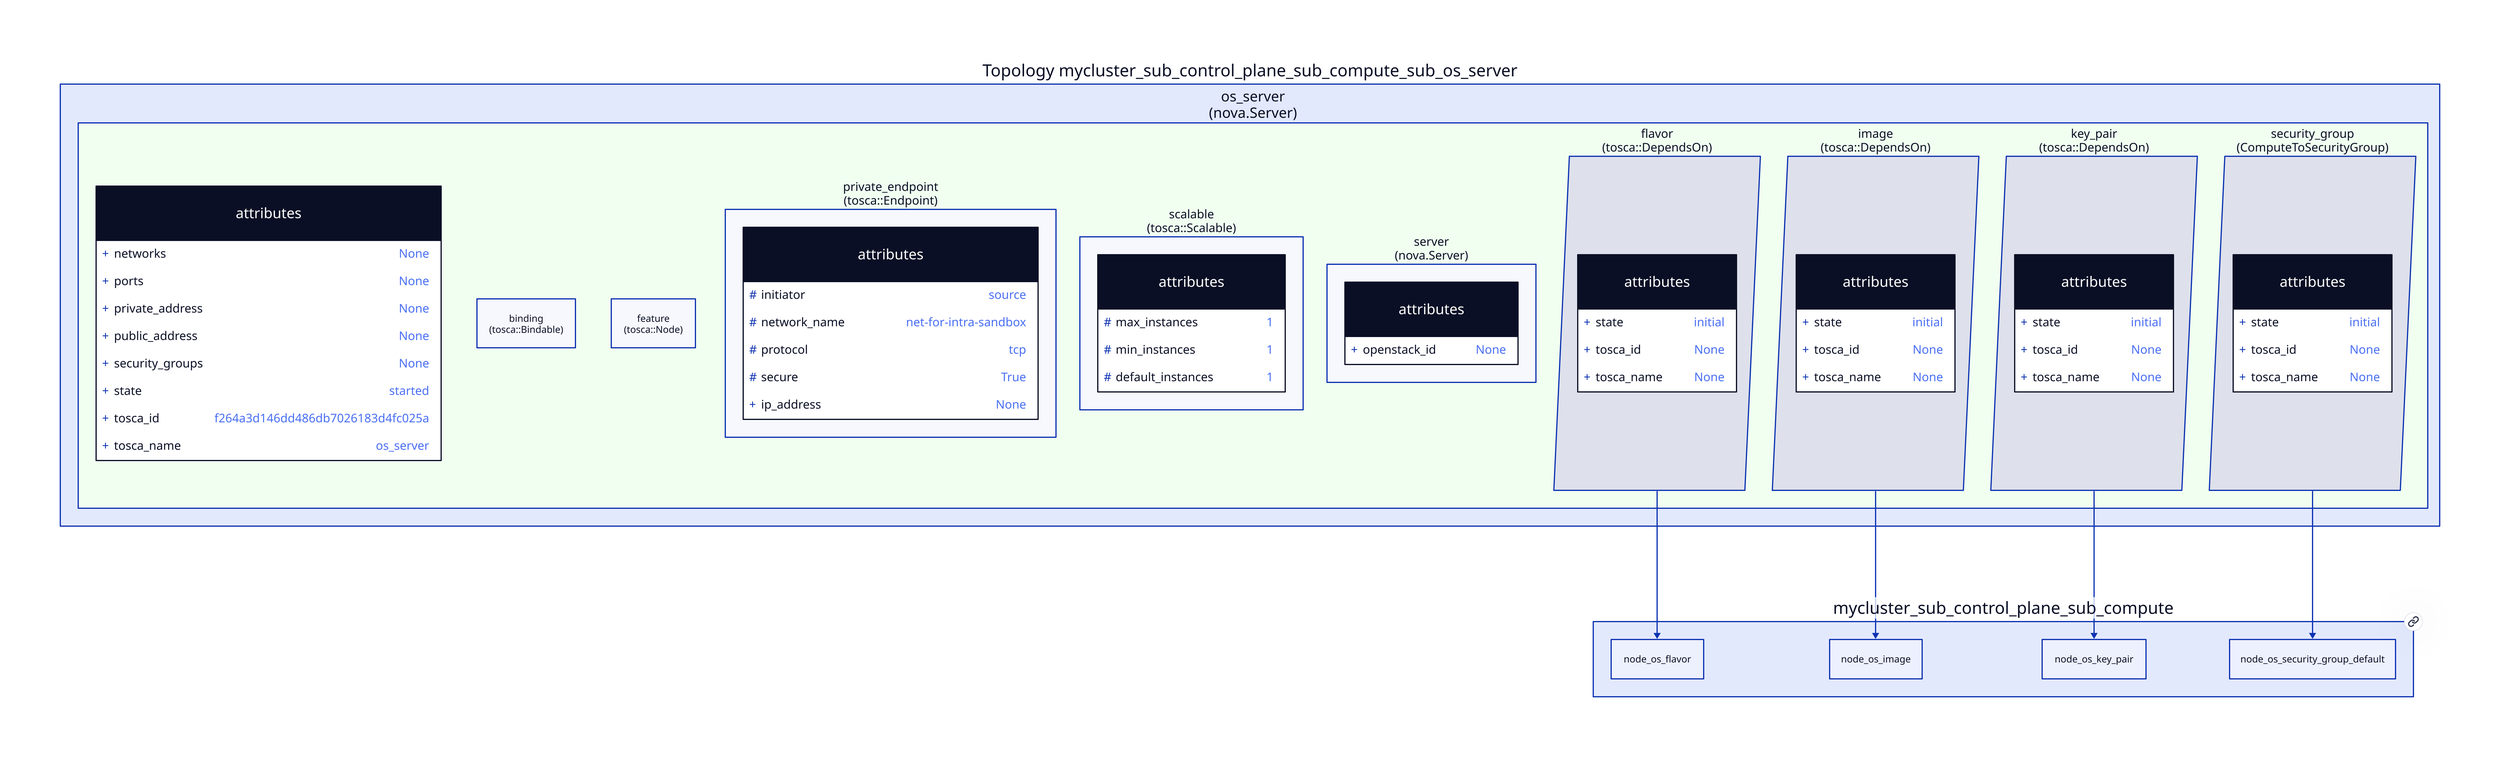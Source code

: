 
  mycluster_sub_control_plane_sub_compute_sub_os_server: "Topology mycluster_sub_control_plane_sub_compute_sub_os_server" {
  
  node_os_server: "os_server\n(nova.Server)" {
  
    style { fill: honeydew }
    
  attributes {
    shape: class
  
    +networks: "None"
    
    +ports: "None"
    
    +private_address: "None"
    
    +public_address: "None"
    
    +security_groups: "None"
    
    +state: "started"
    
    +tosca_id: "f264a3d146dd486db7026183d4fc025a"
    
    +tosca_name: "os_server"
    
  }
  
  binding: "binding\n(tosca::Bindable)" {
  
  }
  
  feature: "feature\n(tosca::Node)" {
  
  }
  
  private_endpoint: "private_endpoint\n(tosca::Endpoint)" {
  
  attributes {
    shape: class
  
    \#initiator: "source"
    
    \#network_name: "net-for-intra-sandbox"
    
    \#protocol: "tcp"
    
    \#secure: "True"
    
    +ip_address: "None"
    
  }
  
  }
  
  scalable: "scalable\n(tosca::Scalable)" {
  
  attributes {
    shape: class
  
    \#max_instances: "1"
    
    \#min_instances: "1"
    
    \#default_instances: "1"
    
  }
  
  }
  
  server: "server\n(nova.Server)" {
  
  attributes {
    shape: class
  
    +openstack_id: "None"
    
  }
  
  }
  
  rel_flavor: "flavor\n(tosca::DependsOn)" {
    shape: parallelogram
  
  attributes {
    shape: class
  
    +state: "initial"
    
    +tosca_id: "None"
    
    +tosca_name: "None"
    
  }
  
  }
  
  rel_image: "image\n(tosca::DependsOn)" {
    shape: parallelogram
  
  attributes {
    shape: class
  
    +state: "initial"
    
    +tosca_id: "None"
    
    +tosca_name: "None"
    
  }
  
  }
  
  rel_key_pair: "key_pair\n(tosca::DependsOn)" {
    shape: parallelogram
  
  attributes {
    shape: class
  
    +state: "initial"
    
    +tosca_id: "None"
    
    +tosca_name: "None"
    
  }
  
  }
  
  rel_security_group: "security_group\n(ComputeToSecurityGroup)" {
    shape: parallelogram
  
  attributes {
    shape: class
  
    +state: "initial"
    
    +tosca_id: "None"
    
    +tosca_name: "None"
    
  }
  
  }
  
  }
  
  }
  
      mycluster_sub_control_plane_sub_compute { link: "./mycluster_sub_control_plane_sub_compute.svg" }
      mycluster_sub_control_plane_sub_compute_sub_os_server.node_os_server.rel_flavor -> mycluster_sub_control_plane_sub_compute.node_os_flavor
      
      mycluster_sub_control_plane_sub_compute { link: "./mycluster_sub_control_plane_sub_compute.svg" }
      mycluster_sub_control_plane_sub_compute_sub_os_server.node_os_server.rel_image -> mycluster_sub_control_plane_sub_compute.node_os_image
      
      mycluster_sub_control_plane_sub_compute { link: "./mycluster_sub_control_plane_sub_compute.svg" }
      mycluster_sub_control_plane_sub_compute_sub_os_server.node_os_server.rel_key_pair -> mycluster_sub_control_plane_sub_compute.node_os_key_pair
      
      mycluster_sub_control_plane_sub_compute { link: "./mycluster_sub_control_plane_sub_compute.svg" }
      mycluster_sub_control_plane_sub_compute_sub_os_server.node_os_server.rel_security_group -> mycluster_sub_control_plane_sub_compute.node_os_security_group_default
      